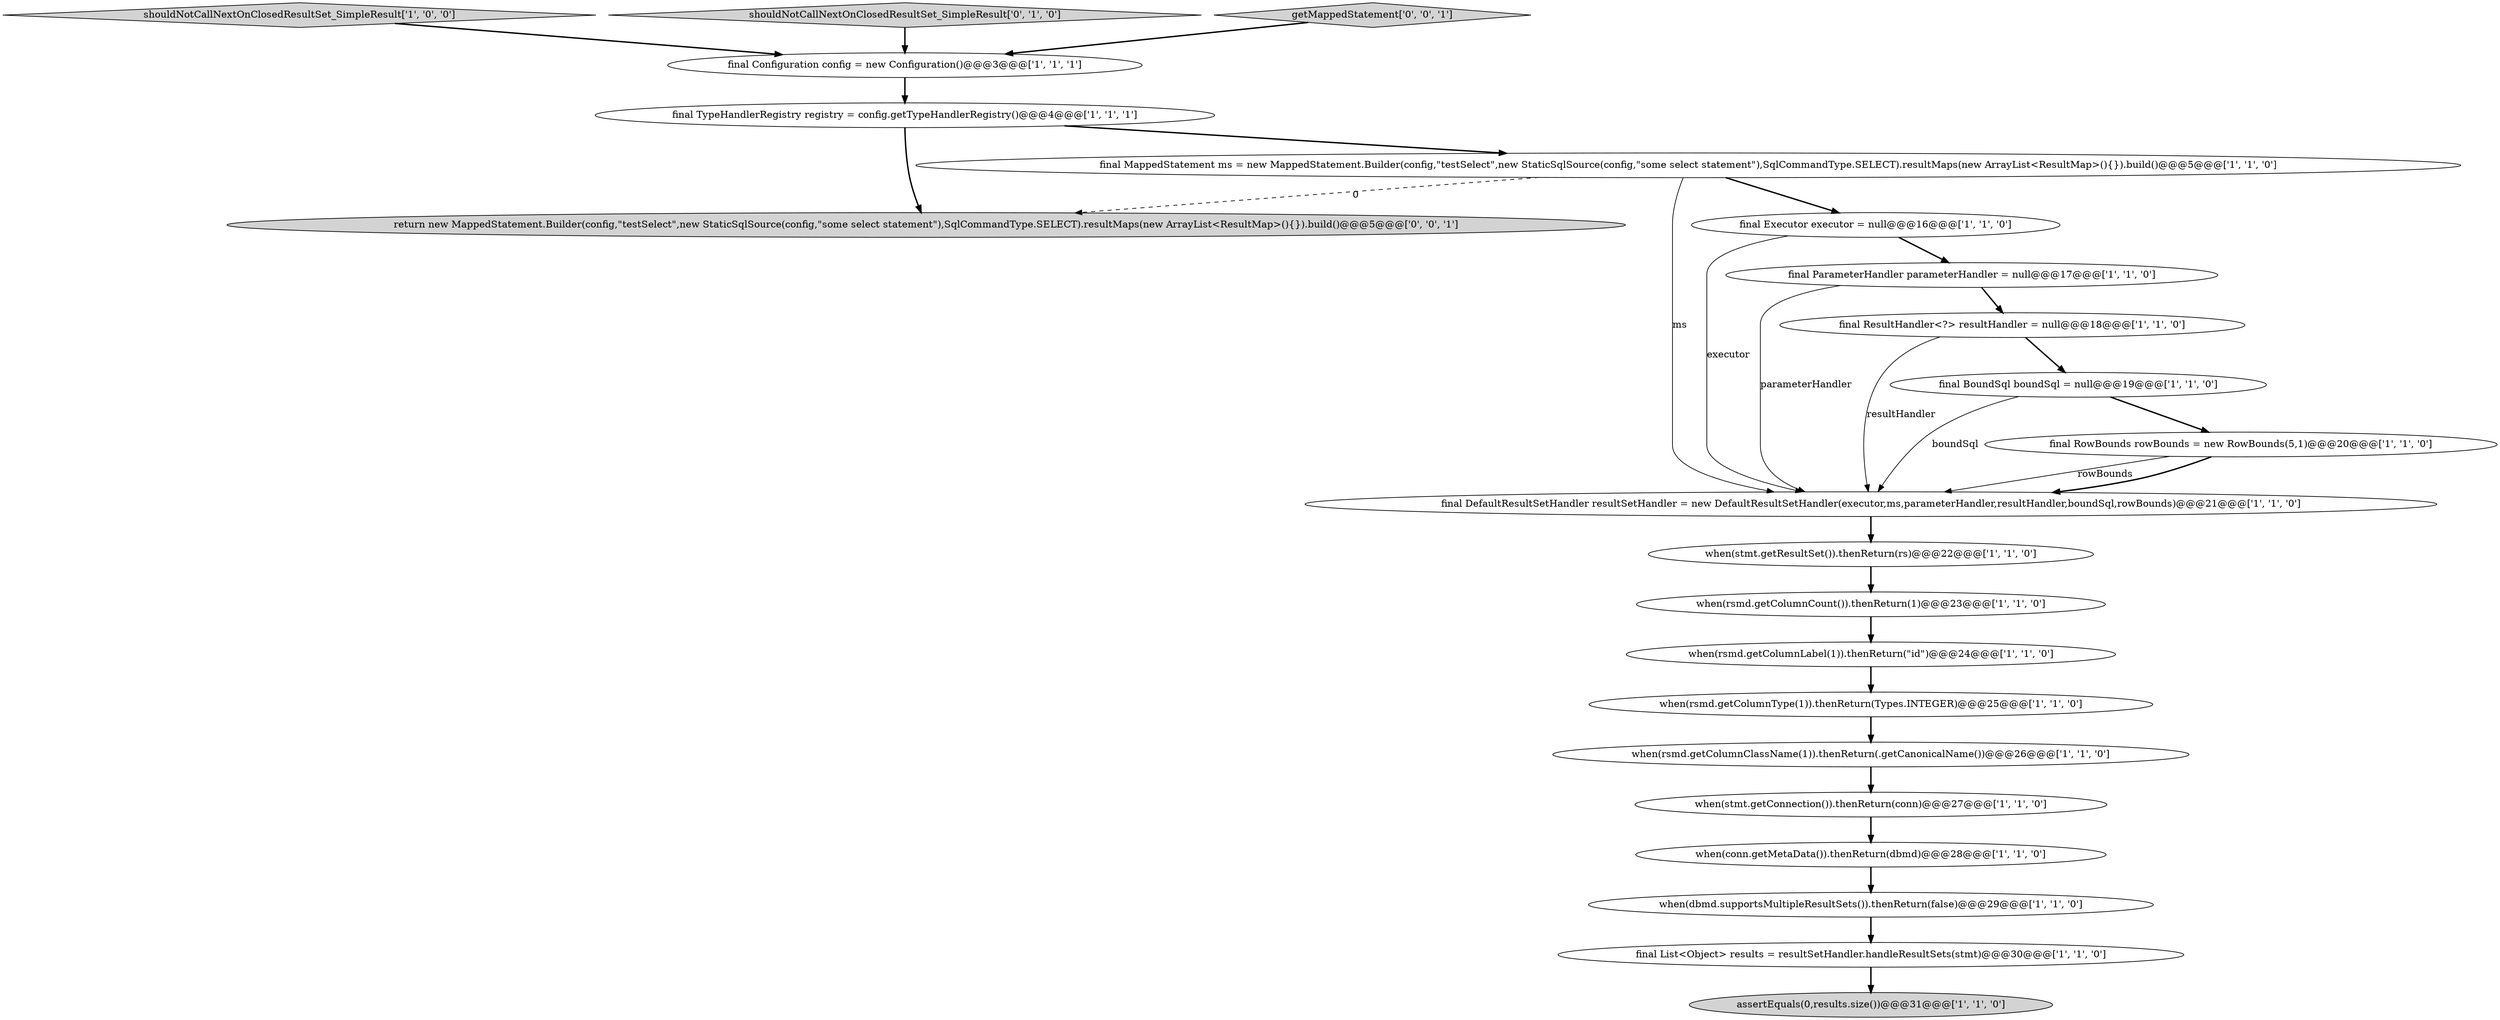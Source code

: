digraph {
15 [style = filled, label = "final DefaultResultSetHandler resultSetHandler = new DefaultResultSetHandler(executor,ms,parameterHandler,resultHandler,boundSql,rowBounds)@@@21@@@['1', '1', '0']", fillcolor = white, shape = ellipse image = "AAA0AAABBB1BBB"];
17 [style = filled, label = "when(rsmd.getColumnLabel(1)).thenReturn(\"id\")@@@24@@@['1', '1', '0']", fillcolor = white, shape = ellipse image = "AAA0AAABBB1BBB"];
4 [style = filled, label = "when(dbmd.supportsMultipleResultSets()).thenReturn(false)@@@29@@@['1', '1', '0']", fillcolor = white, shape = ellipse image = "AAA0AAABBB1BBB"];
5 [style = filled, label = "when(stmt.getResultSet()).thenReturn(rs)@@@22@@@['1', '1', '0']", fillcolor = white, shape = ellipse image = "AAA0AAABBB1BBB"];
16 [style = filled, label = "final List<Object> results = resultSetHandler.handleResultSets(stmt)@@@30@@@['1', '1', '0']", fillcolor = white, shape = ellipse image = "AAA0AAABBB1BBB"];
9 [style = filled, label = "when(stmt.getConnection()).thenReturn(conn)@@@27@@@['1', '1', '0']", fillcolor = white, shape = ellipse image = "AAA0AAABBB1BBB"];
6 [style = filled, label = "when(rsmd.getColumnCount()).thenReturn(1)@@@23@@@['1', '1', '0']", fillcolor = white, shape = ellipse image = "AAA0AAABBB1BBB"];
2 [style = filled, label = "final ParameterHandler parameterHandler = null@@@17@@@['1', '1', '0']", fillcolor = white, shape = ellipse image = "AAA0AAABBB1BBB"];
12 [style = filled, label = "when(rsmd.getColumnClassName(1)).thenReturn(.getCanonicalName())@@@26@@@['1', '1', '0']", fillcolor = white, shape = ellipse image = "AAA0AAABBB1BBB"];
21 [style = filled, label = "return new MappedStatement.Builder(config,\"testSelect\",new StaticSqlSource(config,\"some select statement\"),SqlCommandType.SELECT).resultMaps(new ArrayList<ResultMap>(){}).build()@@@5@@@['0', '0', '1']", fillcolor = lightgray, shape = ellipse image = "AAA0AAABBB3BBB"];
7 [style = filled, label = "final RowBounds rowBounds = new RowBounds(5,1)@@@20@@@['1', '1', '0']", fillcolor = white, shape = ellipse image = "AAA0AAABBB1BBB"];
13 [style = filled, label = "shouldNotCallNextOnClosedResultSet_SimpleResult['1', '0', '0']", fillcolor = lightgray, shape = diamond image = "AAA0AAABBB1BBB"];
14 [style = filled, label = "final TypeHandlerRegistry registry = config.getTypeHandlerRegistry()@@@4@@@['1', '1', '1']", fillcolor = white, shape = ellipse image = "AAA0AAABBB1BBB"];
1 [style = filled, label = "final Executor executor = null@@@16@@@['1', '1', '0']", fillcolor = white, shape = ellipse image = "AAA0AAABBB1BBB"];
0 [style = filled, label = "final Configuration config = new Configuration()@@@3@@@['1', '1', '1']", fillcolor = white, shape = ellipse image = "AAA0AAABBB1BBB"];
11 [style = filled, label = "when(rsmd.getColumnType(1)).thenReturn(Types.INTEGER)@@@25@@@['1', '1', '0']", fillcolor = white, shape = ellipse image = "AAA0AAABBB1BBB"];
10 [style = filled, label = "final BoundSql boundSql = null@@@19@@@['1', '1', '0']", fillcolor = white, shape = ellipse image = "AAA0AAABBB1BBB"];
3 [style = filled, label = "final ResultHandler<?> resultHandler = null@@@18@@@['1', '1', '0']", fillcolor = white, shape = ellipse image = "AAA0AAABBB1BBB"];
19 [style = filled, label = "when(conn.getMetaData()).thenReturn(dbmd)@@@28@@@['1', '1', '0']", fillcolor = white, shape = ellipse image = "AAA0AAABBB1BBB"];
8 [style = filled, label = "final MappedStatement ms = new MappedStatement.Builder(config,\"testSelect\",new StaticSqlSource(config,\"some select statement\"),SqlCommandType.SELECT).resultMaps(new ArrayList<ResultMap>(){}).build()@@@5@@@['1', '1', '0']", fillcolor = white, shape = ellipse image = "AAA0AAABBB1BBB"];
20 [style = filled, label = "shouldNotCallNextOnClosedResultSet_SimpleResult['0', '1', '0']", fillcolor = lightgray, shape = diamond image = "AAA0AAABBB2BBB"];
22 [style = filled, label = "getMappedStatement['0', '0', '1']", fillcolor = lightgray, shape = diamond image = "AAA0AAABBB3BBB"];
18 [style = filled, label = "assertEquals(0,results.size())@@@31@@@['1', '1', '0']", fillcolor = lightgray, shape = ellipse image = "AAA0AAABBB1BBB"];
9->19 [style = bold, label=""];
3->10 [style = bold, label=""];
11->12 [style = bold, label=""];
4->16 [style = bold, label=""];
8->15 [style = solid, label="ms"];
13->0 [style = bold, label=""];
14->21 [style = bold, label=""];
22->0 [style = bold, label=""];
16->18 [style = bold, label=""];
6->17 [style = bold, label=""];
10->15 [style = solid, label="boundSql"];
2->3 [style = bold, label=""];
8->21 [style = dashed, label="0"];
8->1 [style = bold, label=""];
12->9 [style = bold, label=""];
1->15 [style = solid, label="executor"];
2->15 [style = solid, label="parameterHandler"];
10->7 [style = bold, label=""];
14->8 [style = bold, label=""];
15->5 [style = bold, label=""];
19->4 [style = bold, label=""];
17->11 [style = bold, label=""];
7->15 [style = solid, label="rowBounds"];
7->15 [style = bold, label=""];
3->15 [style = solid, label="resultHandler"];
20->0 [style = bold, label=""];
0->14 [style = bold, label=""];
1->2 [style = bold, label=""];
5->6 [style = bold, label=""];
}
